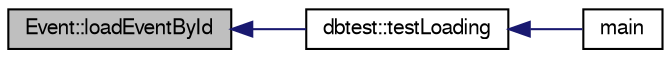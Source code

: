 digraph "Event::loadEventById"
{
  edge [fontname="FreeSans",fontsize="10",labelfontname="FreeSans",labelfontsize="10"];
  node [fontname="FreeSans",fontsize="10",shape=record];
  rankdir="LR";
  Node1933 [label="Event::loadEventById",height=0.2,width=0.4,color="black", fillcolor="grey75", style="filled", fontcolor="black"];
  Node1933 -> Node1934 [dir="back",color="midnightblue",fontsize="10",style="solid",fontname="FreeSans"];
  Node1934 [label="dbtest::testLoading",height=0.2,width=0.4,color="black", fillcolor="white", style="filled",URL="$classdbtest.html#a6f98d82a2c8e2b9040848763504ddae1"];
  Node1934 -> Node1935 [dir="back",color="midnightblue",fontsize="10",style="solid",fontname="FreeSans"];
  Node1935 [label="main",height=0.2,width=0.4,color="black", fillcolor="white", style="filled",URL="$test_8cpp.html#ae66f6b31b5ad750f1fe042a706a4e3d4"];
}
